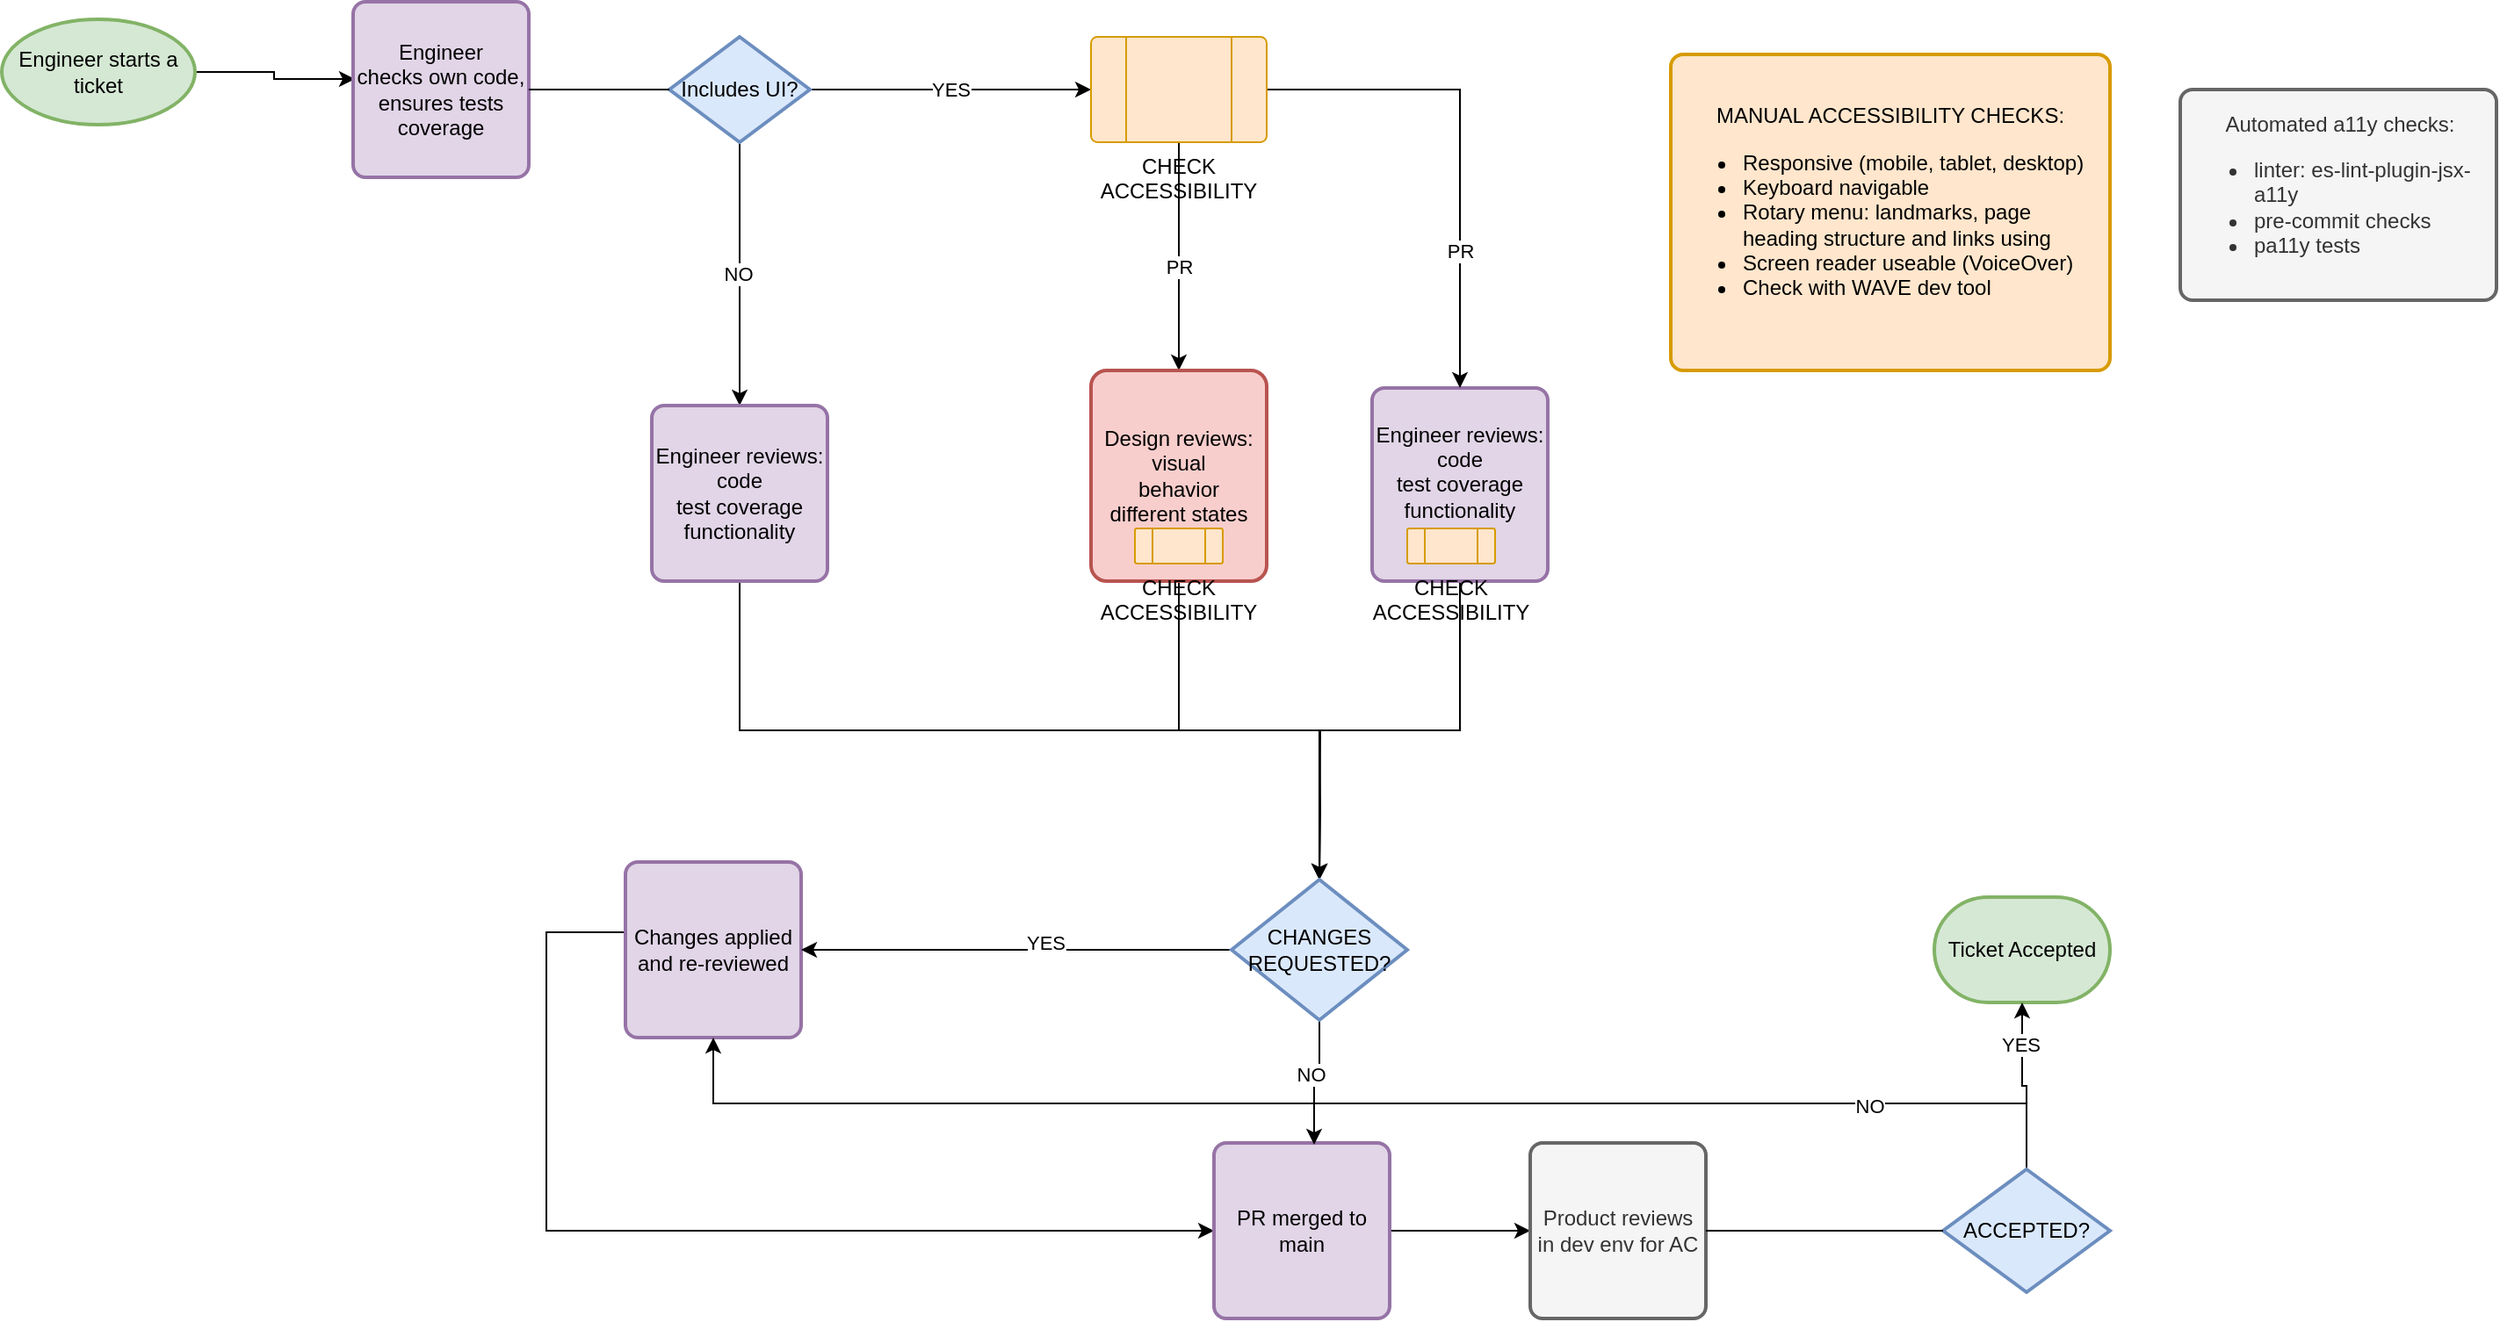 <mxfile version="15.9.1" type="google" pages="2"><diagram id="Ksaqhmfo978VFxdfzjuG" name="Page-1"><mxGraphModel dx="1186" dy="504" grid="1" gridSize="10" guides="1" tooltips="1" connect="1" arrows="1" fold="1" page="1" pageScale="1" pageWidth="850" pageHeight="1100" math="0" shadow="0"><root><mxCell id="0"/><mxCell id="1" parent="0"/><mxCell id="b7lYZlRMVd7s_SwDnynK-1" style="edgeStyle=orthogonalEdgeStyle;rounded=0;orthogonalLoop=1;jettySize=auto;html=1;entryX=0.01;entryY=0.44;entryDx=0;entryDy=0;entryPerimeter=0;" parent="1" source="b7lYZlRMVd7s_SwDnynK-2" target="b7lYZlRMVd7s_SwDnynK-3" edge="1"><mxGeometry relative="1" as="geometry"/></mxCell><mxCell id="b7lYZlRMVd7s_SwDnynK-2" value="Engineer starts a ticket" style="strokeWidth=2;html=1;shape=mxgraph.flowchart.start_1;whiteSpace=wrap;fillColor=#d5e8d4;strokeColor=#82b366;" parent="1" vertex="1"><mxGeometry x="20" y="310" width="110" height="60" as="geometry"/></mxCell><mxCell id="b7lYZlRMVd7s_SwDnynK-3" value="Engineer&lt;br&gt;checks own code, ensures tests coverage" style="rounded=1;whiteSpace=wrap;html=1;absoluteArcSize=1;arcSize=14;strokeWidth=2;fillColor=#e1d5e7;strokeColor=#9673a6;" parent="1" vertex="1"><mxGeometry x="220" y="300" width="100" height="100" as="geometry"/></mxCell><mxCell id="b7lYZlRMVd7s_SwDnynK-4" value="MANUAL ACCESSIBILITY CHECKS:&lt;br&gt;&lt;div style=&quot;text-align: left&quot;&gt;&lt;ul&gt;&lt;li&gt;&lt;span&gt;Responsive (mobile, tablet, desktop)&lt;/span&gt;&lt;/li&gt;&lt;li&gt;&lt;span&gt;Keyboard navigable&lt;/span&gt;&lt;/li&gt;&lt;li&gt;&lt;span&gt;Rotary menu: landmarks, page heading structure and links using&lt;/span&gt;&lt;/li&gt;&lt;li&gt;&lt;span&gt;Screen reader useable (VoiceOver)&lt;/span&gt;&lt;/li&gt;&lt;li&gt;Check with WAVE dev tool&lt;/li&gt;&lt;/ul&gt;&lt;/div&gt;" style="rounded=1;whiteSpace=wrap;html=1;absoluteArcSize=1;arcSize=14;strokeWidth=2;fillColor=#ffe6cc;strokeColor=#d79b00;perimeterSpacing=0;glass=0;" parent="1" vertex="1"><mxGeometry x="970" y="330" width="250" height="180" as="geometry"/></mxCell><mxCell id="b7lYZlRMVd7s_SwDnynK-5" style="edgeStyle=orthogonalEdgeStyle;rounded=0;orthogonalLoop=1;jettySize=auto;html=1;entryX=0.5;entryY=0;entryDx=0;entryDy=0;exitX=0.5;exitY=1;exitDx=0;exitDy=0;exitPerimeter=0;" parent="1" source="b7lYZlRMVd7s_SwDnynK-8" target="b7lYZlRMVd7s_SwDnynK-11" edge="1"><mxGeometry relative="1" as="geometry"><mxPoint x="425" y="500" as="targetPoint"/></mxGeometry></mxCell><mxCell id="b7lYZlRMVd7s_SwDnynK-6" value="NO" style="edgeLabel;html=1;align=center;verticalAlign=middle;resizable=0;points=[];" parent="b7lYZlRMVd7s_SwDnynK-5" vertex="1" connectable="0"><mxGeometry y="-1" relative="1" as="geometry"><mxPoint as="offset"/></mxGeometry></mxCell><mxCell id="b7lYZlRMVd7s_SwDnynK-7" value="YES" style="edgeStyle=orthogonalEdgeStyle;rounded=0;orthogonalLoop=1;jettySize=auto;html=1;entryX=0;entryY=0.5;entryDx=0;entryDy=0;" parent="1" source="b7lYZlRMVd7s_SwDnynK-8" target="b7lYZlRMVd7s_SwDnynK-18" edge="1"><mxGeometry relative="1" as="geometry"/></mxCell><mxCell id="b7lYZlRMVd7s_SwDnynK-8" value="Includes UI?" style="strokeWidth=2;html=1;shape=mxgraph.flowchart.decision;whiteSpace=wrap;fillColor=#dae8fc;strokeColor=#6c8ebf;" parent="1" vertex="1"><mxGeometry x="400" y="320" width="80" height="60" as="geometry"/></mxCell><mxCell id="b7lYZlRMVd7s_SwDnynK-9" value="" style="edgeStyle=orthogonalEdgeStyle;rounded=0;orthogonalLoop=1;jettySize=auto;html=1;exitX=1;exitY=0.5;exitDx=0;exitDy=0;endArrow=none;" parent="1" source="b7lYZlRMVd7s_SwDnynK-3" target="b7lYZlRMVd7s_SwDnynK-8" edge="1"><mxGeometry relative="1" as="geometry"><mxPoint x="350" y="350" as="sourcePoint"/><mxPoint x="530" y="350" as="targetPoint"/><Array as="points"/></mxGeometry></mxCell><mxCell id="b7lYZlRMVd7s_SwDnynK-10" style="edgeStyle=orthogonalEdgeStyle;rounded=0;orthogonalLoop=1;jettySize=auto;html=1;exitX=0.5;exitY=1;exitDx=0;exitDy=0;entryX=0.5;entryY=0;entryDx=0;entryDy=0;entryPerimeter=0;" parent="1" source="b7lYZlRMVd7s_SwDnynK-11" target="b7lYZlRMVd7s_SwDnynK-34" edge="1"><mxGeometry relative="1" as="geometry"/></mxCell><mxCell id="b7lYZlRMVd7s_SwDnynK-11" value="Engineer reviews:&lt;br&gt;code&lt;br&gt;test coverage&lt;br&gt;functionality" style="rounded=1;whiteSpace=wrap;html=1;absoluteArcSize=1;arcSize=14;strokeWidth=2;fillColor=#e1d5e7;strokeColor=#9673a6;" parent="1" vertex="1"><mxGeometry x="390" y="530" width="100" height="100" as="geometry"/></mxCell><mxCell id="b7lYZlRMVd7s_SwDnynK-12" style="edgeStyle=orthogonalEdgeStyle;rounded=0;orthogonalLoop=1;jettySize=auto;html=1;exitX=0.5;exitY=1;exitDx=0;exitDy=0;" parent="1" source="b7lYZlRMVd7s_SwDnynK-13" edge="1"><mxGeometry relative="1" as="geometry"><mxPoint x="770" y="800" as="targetPoint"/></mxGeometry></mxCell><mxCell id="b7lYZlRMVd7s_SwDnynK-13" value="Engineer reviews:&lt;br&gt;code&lt;br&gt;test coverage&lt;br&gt;functionality&lt;br&gt;&lt;span style=&quot;color: rgba(0 , 0 , 0 , 0) ; font-family: monospace ; font-size: 0px&quot;&gt;%3CmxGraphModel%3E%3Croot%3E%3CmxCell%20id%3D%220%22%2F%3E%3CmxCell%20id%3D%221%22%20parent%3D%220%22%2F%3E%3CmxCell%20id%3D%222%22%20value%3D%22CHECK%20ACCESSIBILITY%22%20style%3D%22verticalLabelPosition%3Dbottom%3BverticalAlign%3Dtop%3Bhtml%3D1%3Bshape%3Dprocess%3BwhiteSpace%3Dwrap%3Brounded%3D1%3Bsize%3D0.2%3BarcSize%3D6%3B%22%20vertex%3D%221%22%20parent%3D%221%22%3E%3CmxGeometry%20x%3D%22640%22%20y%3D%22320%22%20width%3D%22100%22%20height%3D%2260%22%20as%3D%22geometry%22%2F%3E%3C%2FmxCell%3E%3C%2Froot%3E%3C%2FmxGraphModel%3E&lt;/span&gt;" style="rounded=1;whiteSpace=wrap;html=1;absoluteArcSize=1;arcSize=14;strokeWidth=2;fillColor=#e1d5e7;strokeColor=#9673a6;" parent="1" vertex="1"><mxGeometry x="800" y="520" width="100" height="110" as="geometry"/></mxCell><mxCell id="b7lYZlRMVd7s_SwDnynK-14" style="edgeStyle=orthogonalEdgeStyle;rounded=0;orthogonalLoop=1;jettySize=auto;html=1;exitX=0.5;exitY=1;exitDx=0;exitDy=0;entryX=0.5;entryY=0;entryDx=0;entryDy=0;" parent="1" source="b7lYZlRMVd7s_SwDnynK-18" target="b7lYZlRMVd7s_SwDnynK-20" edge="1"><mxGeometry relative="1" as="geometry"/></mxCell><mxCell id="b7lYZlRMVd7s_SwDnynK-15" value="PR" style="edgeLabel;html=1;align=center;verticalAlign=middle;resizable=0;points=[];" parent="b7lYZlRMVd7s_SwDnynK-14" vertex="1" connectable="0"><mxGeometry x="0.087" relative="1" as="geometry"><mxPoint as="offset"/></mxGeometry></mxCell><mxCell id="b7lYZlRMVd7s_SwDnynK-16" style="edgeStyle=orthogonalEdgeStyle;rounded=0;orthogonalLoop=1;jettySize=auto;html=1;exitX=1;exitY=0.5;exitDx=0;exitDy=0;entryX=0.5;entryY=0;entryDx=0;entryDy=0;" parent="1" source="b7lYZlRMVd7s_SwDnynK-18" target="b7lYZlRMVd7s_SwDnynK-13" edge="1"><mxGeometry relative="1" as="geometry"/></mxCell><mxCell id="b7lYZlRMVd7s_SwDnynK-17" value="PR" style="edgeLabel;html=1;align=center;verticalAlign=middle;resizable=0;points=[];" parent="b7lYZlRMVd7s_SwDnynK-16" vertex="1" connectable="0"><mxGeometry x="0.443" relative="1" as="geometry"><mxPoint as="offset"/></mxGeometry></mxCell><mxCell id="b7lYZlRMVd7s_SwDnynK-18" value="CHECK ACCESSIBILITY" style="verticalLabelPosition=bottom;verticalAlign=top;html=1;shape=process;whiteSpace=wrap;rounded=1;size=0.2;arcSize=6;fillColor=#ffe6cc;strokeColor=#d79b00;" parent="1" vertex="1"><mxGeometry x="640" y="320" width="100" height="60" as="geometry"/></mxCell><mxCell id="b7lYZlRMVd7s_SwDnynK-19" style="edgeStyle=orthogonalEdgeStyle;rounded=0;orthogonalLoop=1;jettySize=auto;html=1;exitX=0.5;exitY=1;exitDx=0;exitDy=0;entryX=0.5;entryY=0;entryDx=0;entryDy=0;entryPerimeter=0;" parent="1" source="b7lYZlRMVd7s_SwDnynK-20" target="b7lYZlRMVd7s_SwDnynK-34" edge="1"><mxGeometry relative="1" as="geometry"><mxPoint x="720" y="705" as="targetPoint"/></mxGeometry></mxCell><mxCell id="b7lYZlRMVd7s_SwDnynK-20" value="Design reviews:&lt;br&gt;visual&lt;br&gt;behavior&lt;br&gt;different states" style="rounded=1;whiteSpace=wrap;html=1;absoluteArcSize=1;arcSize=18;strokeWidth=2;fillColor=#f8cecc;strokeColor=#b85450;" parent="1" vertex="1"><mxGeometry x="640" y="510" width="100" height="120" as="geometry"/></mxCell><mxCell id="b7lYZlRMVd7s_SwDnynK-21" value="Ticket Accepted" style="strokeWidth=2;html=1;shape=mxgraph.flowchart.terminator;whiteSpace=wrap;fillColor=#d5e8d4;strokeColor=#82b366;" parent="1" vertex="1"><mxGeometry x="1120" y="810" width="100" height="60" as="geometry"/></mxCell><mxCell id="b7lYZlRMVd7s_SwDnynK-22" style="edgeStyle=orthogonalEdgeStyle;rounded=0;orthogonalLoop=1;jettySize=auto;html=1;entryX=0;entryY=0.5;entryDx=0;entryDy=0;exitX=0;exitY=0.5;exitDx=0;exitDy=0;" parent="1" source="b7lYZlRMVd7s_SwDnynK-23" target="b7lYZlRMVd7s_SwDnynK-25" edge="1"><mxGeometry relative="1" as="geometry"><mxPoint x="425" y="880" as="sourcePoint"/><Array as="points"><mxPoint x="330" y="830"/><mxPoint x="330" y="1000"/></Array></mxGeometry></mxCell><mxCell id="b7lYZlRMVd7s_SwDnynK-23" value="Changes applied and re-reviewed" style="rounded=1;whiteSpace=wrap;html=1;absoluteArcSize=1;arcSize=14;strokeWidth=2;fillColor=#e1d5e7;strokeColor=#9673a6;" parent="1" vertex="1"><mxGeometry x="375" y="790" width="100" height="100" as="geometry"/></mxCell><mxCell id="b7lYZlRMVd7s_SwDnynK-24" style="edgeStyle=orthogonalEdgeStyle;rounded=0;orthogonalLoop=1;jettySize=auto;html=1;exitX=1;exitY=0.5;exitDx=0;exitDy=0;entryX=0;entryY=0.5;entryDx=0;entryDy=0;" parent="1" source="b7lYZlRMVd7s_SwDnynK-25" target="b7lYZlRMVd7s_SwDnynK-28" edge="1"><mxGeometry relative="1" as="geometry"/></mxCell><mxCell id="b7lYZlRMVd7s_SwDnynK-25" value="PR merged to main" style="rounded=1;whiteSpace=wrap;html=1;absoluteArcSize=1;arcSize=14;strokeWidth=2;fillColor=#e1d5e7;strokeColor=#9673a6;" parent="1" vertex="1"><mxGeometry x="710" y="950" width="100" height="100" as="geometry"/></mxCell><mxCell id="b7lYZlRMVd7s_SwDnynK-26" style="edgeStyle=orthogonalEdgeStyle;rounded=0;orthogonalLoop=1;jettySize=auto;html=1;startArrow=none;" parent="1" source="b7lYZlRMVd7s_SwDnynK-37" target="b7lYZlRMVd7s_SwDnynK-21" edge="1"><mxGeometry relative="1" as="geometry"/></mxCell><mxCell id="b7lYZlRMVd7s_SwDnynK-27" value="YES" style="edgeLabel;html=1;align=center;verticalAlign=middle;resizable=0;points=[];" parent="b7lYZlRMVd7s_SwDnynK-26" vertex="1" connectable="0"><mxGeometry x="0.514" y="1" relative="1" as="geometry"><mxPoint as="offset"/></mxGeometry></mxCell><mxCell id="b7lYZlRMVd7s_SwDnynK-28" value="Product reviews in dev env for AC" style="rounded=1;whiteSpace=wrap;html=1;absoluteArcSize=1;arcSize=14;strokeWidth=2;fillColor=#f5f5f5;fontColor=#333333;strokeColor=#666666;" parent="1" vertex="1"><mxGeometry x="890" y="950" width="100" height="100" as="geometry"/></mxCell><mxCell id="b7lYZlRMVd7s_SwDnynK-29" style="edgeStyle=orthogonalEdgeStyle;rounded=0;orthogonalLoop=1;jettySize=auto;html=1;exitX=0.5;exitY=1;exitDx=0;exitDy=0;entryX=0.5;entryY=0;entryDx=0;entryDy=0;entryPerimeter=0;" parent="1" target="b7lYZlRMVd7s_SwDnynK-34" edge="1"><mxGeometry relative="1" as="geometry"><mxPoint x="770" y="720" as="sourcePoint"/></mxGeometry></mxCell><mxCell id="b7lYZlRMVd7s_SwDnynK-30" style="edgeStyle=orthogonalEdgeStyle;rounded=0;orthogonalLoop=1;jettySize=auto;html=1;entryX=1;entryY=0.5;entryDx=0;entryDy=0;" parent="1" source="b7lYZlRMVd7s_SwDnynK-34" target="b7lYZlRMVd7s_SwDnynK-23" edge="1"><mxGeometry relative="1" as="geometry"/></mxCell><mxCell id="b7lYZlRMVd7s_SwDnynK-31" value="YES" style="edgeLabel;html=1;align=center;verticalAlign=middle;resizable=0;points=[];" parent="b7lYZlRMVd7s_SwDnynK-30" vertex="1" connectable="0"><mxGeometry x="-0.133" y="-4" relative="1" as="geometry"><mxPoint as="offset"/></mxGeometry></mxCell><mxCell id="b7lYZlRMVd7s_SwDnynK-32" style="edgeStyle=orthogonalEdgeStyle;rounded=0;orthogonalLoop=1;jettySize=auto;html=1;exitX=0.5;exitY=1;exitDx=0;exitDy=0;exitPerimeter=0;entryX=0.57;entryY=0.01;entryDx=0;entryDy=0;entryPerimeter=0;" parent="1" source="b7lYZlRMVd7s_SwDnynK-34" target="b7lYZlRMVd7s_SwDnynK-25" edge="1"><mxGeometry relative="1" as="geometry"/></mxCell><mxCell id="b7lYZlRMVd7s_SwDnynK-33" value="NO" style="edgeLabel;html=1;align=center;verticalAlign=middle;resizable=0;points=[];" parent="b7lYZlRMVd7s_SwDnynK-32" vertex="1" connectable="0"><mxGeometry x="0.024" y="-4" relative="1" as="geometry"><mxPoint x="2" y="-4" as="offset"/></mxGeometry></mxCell><mxCell id="b7lYZlRMVd7s_SwDnynK-34" value="CHANGES REQUESTED?" style="strokeWidth=2;html=1;shape=mxgraph.flowchart.decision;whiteSpace=wrap;fillColor=#dae8fc;strokeColor=#6c8ebf;" parent="1" vertex="1"><mxGeometry x="720" y="800" width="100" height="80" as="geometry"/></mxCell><mxCell id="b7lYZlRMVd7s_SwDnynK-35" style="edgeStyle=orthogonalEdgeStyle;rounded=0;orthogonalLoop=1;jettySize=auto;html=1;exitX=0.5;exitY=0;exitDx=0;exitDy=0;exitPerimeter=0;" parent="1" source="b7lYZlRMVd7s_SwDnynK-37" target="b7lYZlRMVd7s_SwDnynK-23" edge="1"><mxGeometry relative="1" as="geometry"/></mxCell><mxCell id="b7lYZlRMVd7s_SwDnynK-36" value="NO" style="edgeLabel;html=1;align=center;verticalAlign=middle;resizable=0;points=[];" parent="b7lYZlRMVd7s_SwDnynK-35" vertex="1" connectable="0"><mxGeometry x="-0.691" y="1" relative="1" as="geometry"><mxPoint as="offset"/></mxGeometry></mxCell><mxCell id="b7lYZlRMVd7s_SwDnynK-37" value="ACCEPTED?" style="strokeWidth=2;html=1;shape=mxgraph.flowchart.decision;whiteSpace=wrap;fillColor=#dae8fc;strokeColor=#6c8ebf;" parent="1" vertex="1"><mxGeometry x="1125" y="965" width="95" height="70" as="geometry"/></mxCell><mxCell id="b7lYZlRMVd7s_SwDnynK-38" value="" style="edgeStyle=orthogonalEdgeStyle;rounded=0;orthogonalLoop=1;jettySize=auto;html=1;endArrow=none;" parent="1" source="b7lYZlRMVd7s_SwDnynK-28" target="b7lYZlRMVd7s_SwDnynK-37" edge="1"><mxGeometry relative="1" as="geometry"><mxPoint x="1040" y="1000" as="sourcePoint"/><mxPoint x="1170" y="870" as="targetPoint"/></mxGeometry></mxCell><mxCell id="b7lYZlRMVd7s_SwDnynK-39" value="CHECK ACCESSIBILITY" style="verticalLabelPosition=bottom;verticalAlign=top;html=1;shape=process;whiteSpace=wrap;rounded=1;size=0.2;arcSize=6;fillColor=#ffe6cc;strokeColor=#d79b00;" parent="1" vertex="1"><mxGeometry x="665" y="600" width="50" height="20" as="geometry"/></mxCell><mxCell id="b7lYZlRMVd7s_SwDnynK-40" value="CHECK ACCESSIBILITY" style="verticalLabelPosition=bottom;verticalAlign=top;html=1;shape=process;whiteSpace=wrap;rounded=1;size=0.2;arcSize=6;fillColor=#ffe6cc;strokeColor=#d79b00;" parent="1" vertex="1"><mxGeometry x="820" y="600" width="50" height="20" as="geometry"/></mxCell><mxCell id="b7lYZlRMVd7s_SwDnynK-41" value="&lt;div style=&quot;text-align: center&quot;&gt;&lt;span&gt;Automated a11y checks:&lt;/span&gt;&lt;/div&gt;&lt;ul&gt;&lt;li&gt;linter: es-lint-plugin-jsx-a11y&lt;/li&gt;&lt;li&gt;pre-commit checks&lt;/li&gt;&lt;li&gt;pa11y tests&lt;/li&gt;&lt;/ul&gt;" style="rounded=1;whiteSpace=wrap;html=1;absoluteArcSize=1;arcSize=14;strokeWidth=2;glass=0;align=left;fillColor=#f5f5f5;fontColor=#333333;strokeColor=#666666;" parent="1" vertex="1"><mxGeometry x="1260" y="350" width="180" height="120" as="geometry"/></mxCell></root></mxGraphModel></diagram><diagram id="KMBtsiV9a1DXl9tWh95p" name="Page-2"><mxGraphModel dx="1723" dy="987" grid="1" gridSize="10" guides="1" tooltips="1" connect="1" arrows="1" fold="1" page="1" pageScale="1" pageWidth="850" pageHeight="1100" math="0" shadow="0"><root><mxCell id="9NHpG-KLagh_QD3K0913-0"/><mxCell id="9NHpG-KLagh_QD3K0913-1" parent="9NHpG-KLagh_QD3K0913-0"/></root></mxGraphModel></diagram></mxfile>
